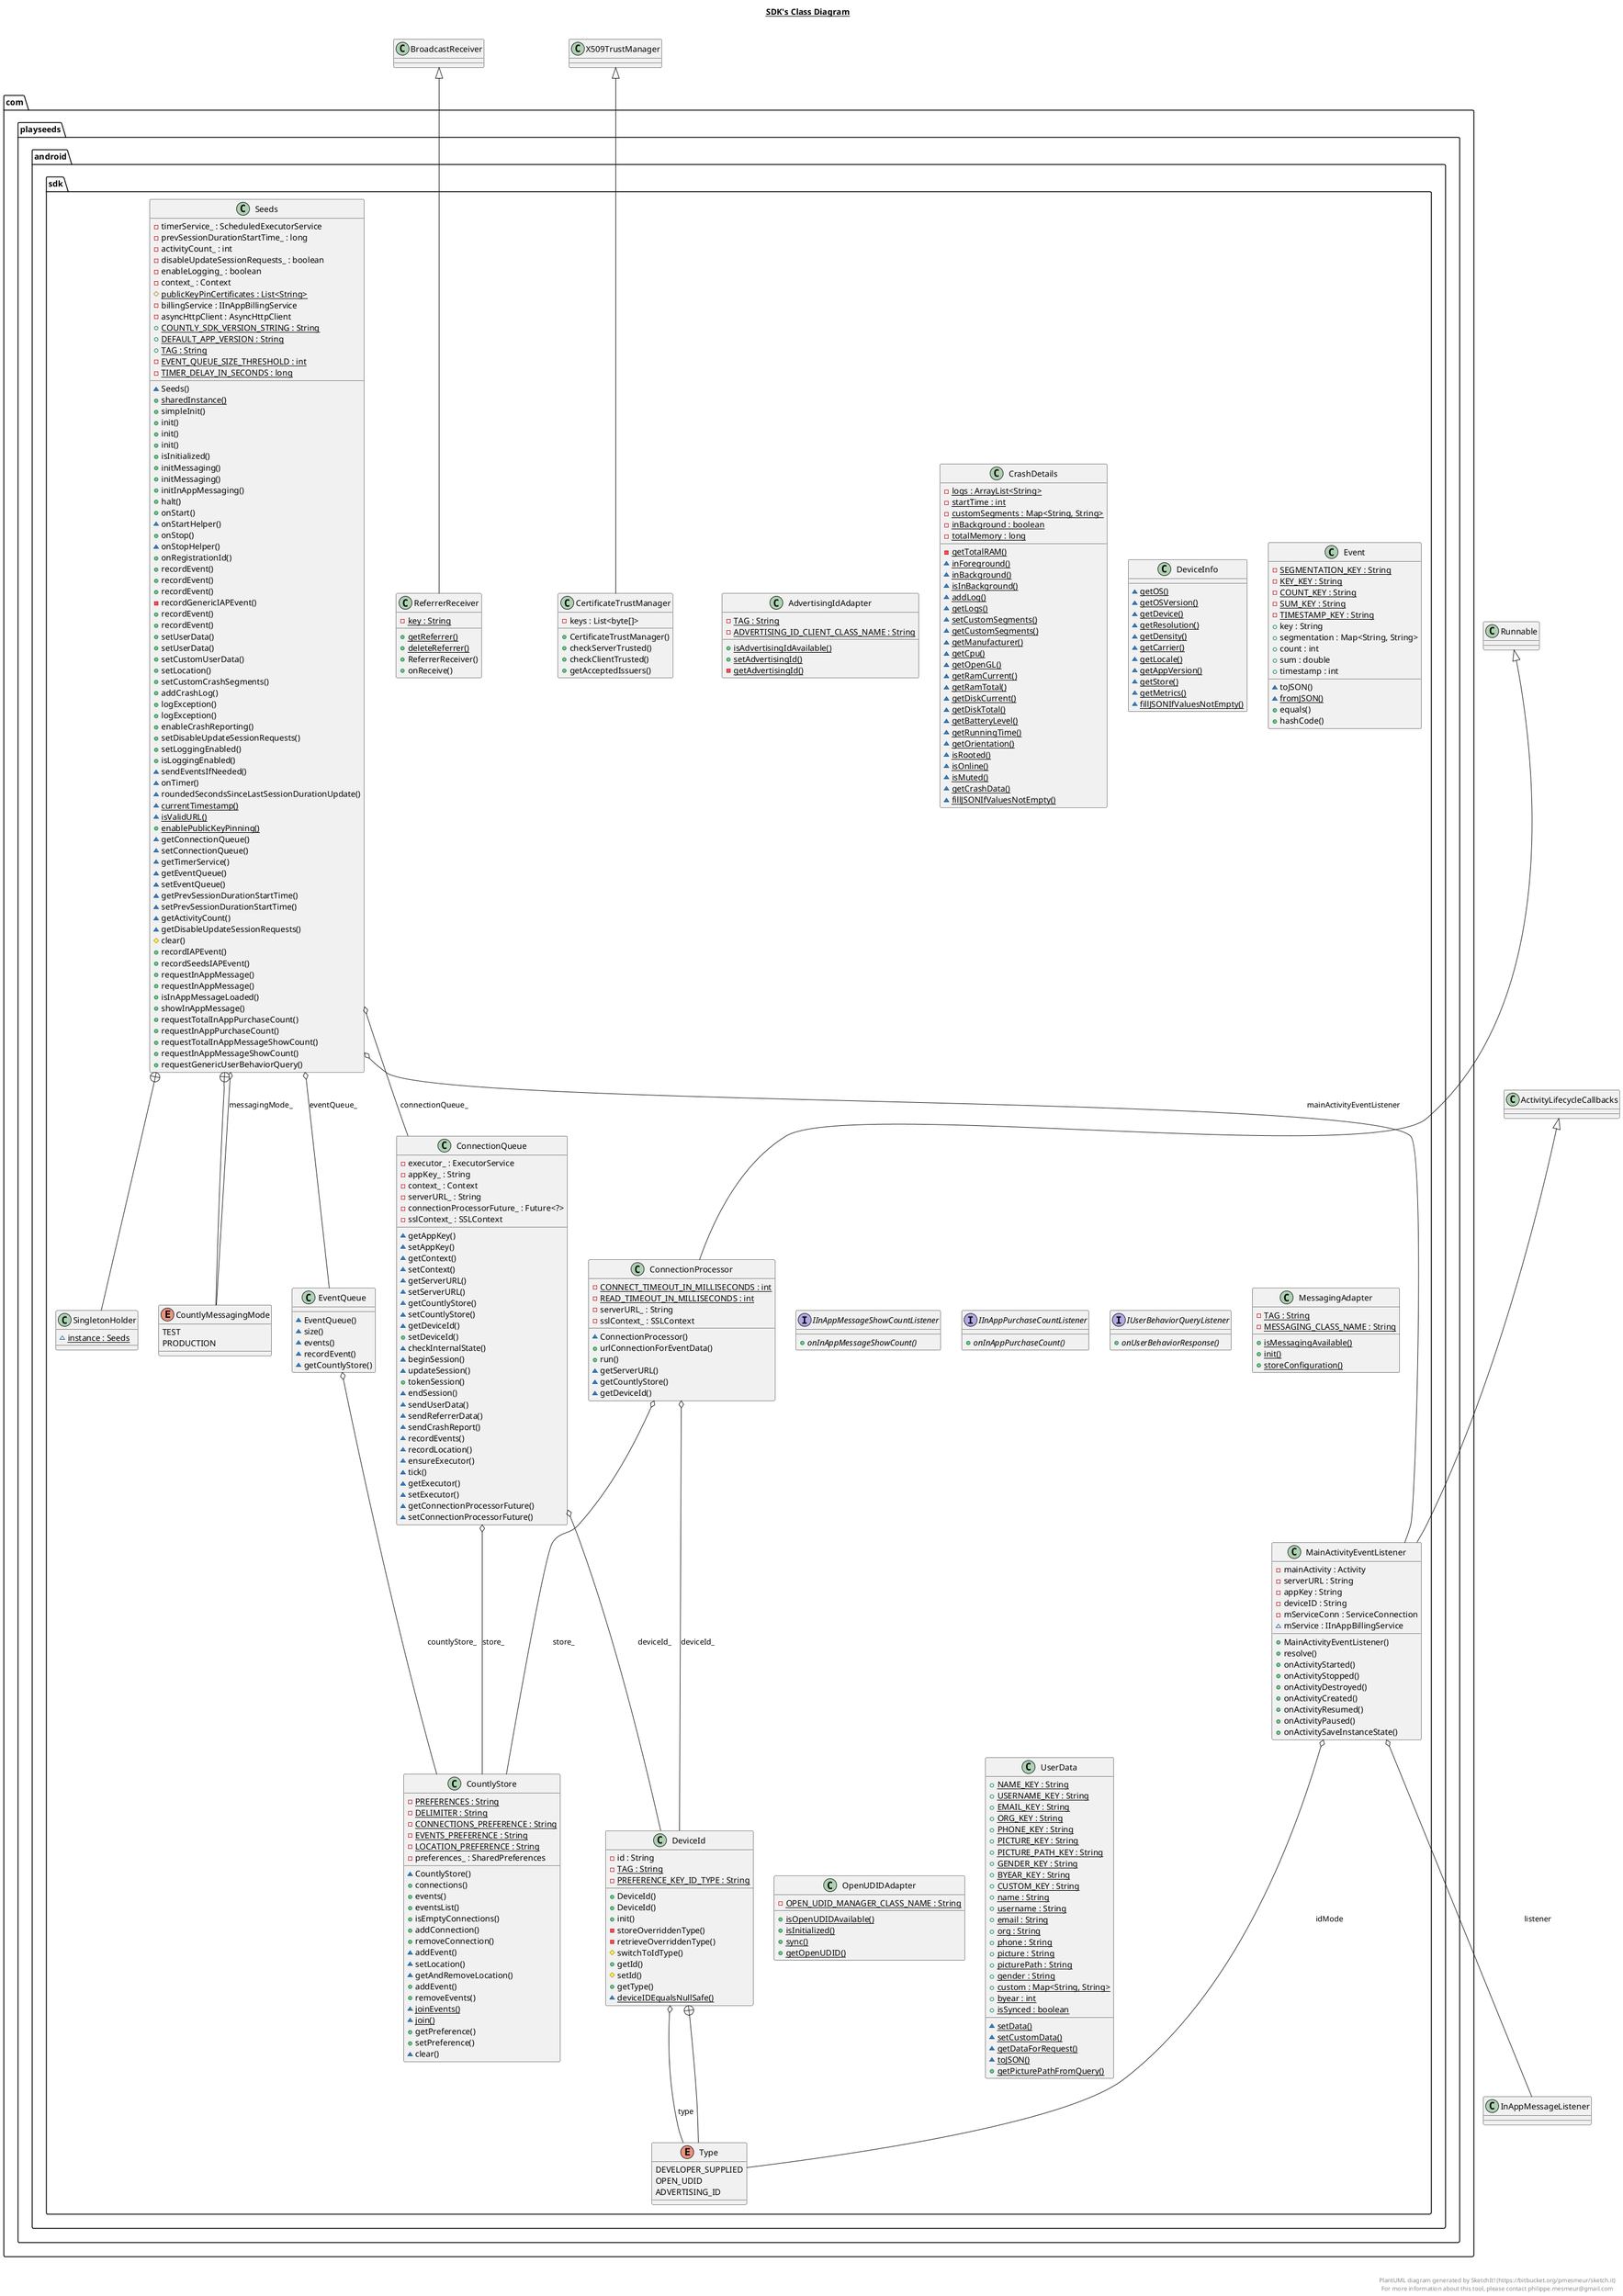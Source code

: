 @startuml

title __SDK's Class Diagram__\n

  package com.playseeds.android.sdk {
    class AdvertisingIdAdapter {
        {static} - TAG : String
        {static} - ADVERTISING_ID_CLIENT_CLASS_NAME : String
        {static} + isAdvertisingIdAvailable()
        {static} + setAdvertisingId()
        {static} - getAdvertisingId()
    }
  }
  

  package com.playseeds.android.sdk {
    class CertificateTrustManager {
        - keys : List<byte[]>
        + CertificateTrustManager()
        + checkServerTrusted()
        + checkClientTrusted()
        + getAcceptedIssuers()
    }
  }
  

  package com.playseeds.android.sdk {
    class ConnectionProcessor {
        {static} - CONNECT_TIMEOUT_IN_MILLISECONDS : int
        {static} - READ_TIMEOUT_IN_MILLISECONDS : int
        - serverURL_ : String
        - sslContext_ : SSLContext
        ~ ConnectionProcessor()
        + urlConnectionForEventData()
        + run()
        ~ getServerURL()
        ~ getCountlyStore()
        ~ getDeviceId()
    }
  }
  

  package com.playseeds.android.sdk {
    class ConnectionQueue {
        - executor_ : ExecutorService
        - appKey_ : String
        - context_ : Context
        - serverURL_ : String
        - connectionProcessorFuture_ : Future<?>
        - sslContext_ : SSLContext
        ~ getAppKey()
        ~ setAppKey()
        ~ getContext()
        ~ setContext()
        ~ getServerURL()
        ~ setServerURL()
        ~ getCountlyStore()
        ~ setCountlyStore()
        ~ getDeviceId()
        + setDeviceId()
        ~ checkInternalState()
        ~ beginSession()
        ~ updateSession()
        + tokenSession()
        ~ endSession()
        ~ sendUserData()
        ~ sendReferrerData()
        ~ sendCrashReport()
        ~ recordEvents()
        ~ recordLocation()
        ~ ensureExecutor()
        ~ tick()
        ~ getExecutor()
        ~ setExecutor()
        ~ getConnectionProcessorFuture()
        ~ setConnectionProcessorFuture()
    }
  }
  

  package com.playseeds.android.sdk {
    class CountlyStore {
        {static} - PREFERENCES : String
        {static} - DELIMITER : String
        {static} - CONNECTIONS_PREFERENCE : String
        {static} - EVENTS_PREFERENCE : String
        {static} - LOCATION_PREFERENCE : String
        - preferences_ : SharedPreferences
        ~ CountlyStore()
        + connections()
        + events()
        + eventsList()
        + isEmptyConnections()
        + addConnection()
        + removeConnection()
        ~ addEvent()
        ~ setLocation()
        ~ getAndRemoveLocation()
        + addEvent()
        + removeEvents()
        {static} ~ joinEvents()
        {static} ~ join()
        + getPreference()
        + setPreference()
        ~ clear()
    }
  }
  

  package com.playseeds.android.sdk {
    class CrashDetails {
        {static} - logs : ArrayList<String>
        {static} - startTime : int
        {static} - customSegments : Map<String, String>
        {static} - inBackground : boolean
        {static} - totalMemory : long
        {static} - getTotalRAM()
        {static} ~ inForeground()
        {static} ~ inBackground()
        {static} ~ isInBackground()
        {static} ~ addLog()
        {static} ~ getLogs()
        {static} ~ setCustomSegments()
        {static} ~ getCustomSegments()
        {static} ~ getManufacturer()
        {static} ~ getCpu()
        {static} ~ getOpenGL()
        {static} ~ getRamCurrent()
        {static} ~ getRamTotal()
        {static} ~ getDiskCurrent()
        {static} ~ getDiskTotal()
        {static} ~ getBatteryLevel()
        {static} ~ getRunningTime()
        {static} ~ getOrientation()
        {static} ~ isRooted()
        {static} ~ isOnline()
        {static} ~ isMuted()
        {static} ~ getCrashData()
        {static} ~ fillJSONIfValuesNotEmpty()
    }
  }
  

  package com.playseeds.android.sdk {
    class DeviceId {
        - id : String
        {static} - TAG : String
        {static} - PREFERENCE_KEY_ID_TYPE : String
        + DeviceId()
        + DeviceId()
        + init()
        - storeOverriddenType()
        - retrieveOverriddenType()
        # switchToIdType()
        + getId()
        # setId()
        + getType()
        {static} ~ deviceIDEqualsNullSafe()
    }
  }
  

  package com.playseeds.android.sdk {
    enum Type {
      DEVELOPER_SUPPLIED
      OPEN_UDID
      ADVERTISING_ID
    }
  }
  

  package com.playseeds.android.sdk {
    class DeviceInfo {
        {static} ~ getOS()
        {static} ~ getOSVersion()
        {static} ~ getDevice()
        {static} ~ getResolution()
        {static} ~ getDensity()
        {static} ~ getCarrier()
        {static} ~ getLocale()
        {static} ~ getAppVersion()
        {static} ~ getStore()
        {static} ~ getMetrics()
        {static} ~ fillJSONIfValuesNotEmpty()
    }
  }
  

  package com.playseeds.android.sdk {
    class Event {
        {static} - SEGMENTATION_KEY : String
        {static} - KEY_KEY : String
        {static} - COUNT_KEY : String
        {static} - SUM_KEY : String
        {static} - TIMESTAMP_KEY : String
        + key : String
        + segmentation : Map<String, String>
        + count : int
        + sum : double
        + timestamp : int
        ~ toJSON()
        {static} ~ fromJSON()
        + equals()
        + hashCode()
    }
  }
  

  package com.playseeds.android.sdk {
    class EventQueue {
        ~ EventQueue()
        ~ size()
        ~ events()
        ~ recordEvent()
        ~ getCountlyStore()
    }
  }
  

  package com.playseeds.android.sdk {
    interface IInAppMessageShowCountListener {
        {abstract} + onInAppMessageShowCount()
    }
  }
  

  package com.playseeds.android.sdk {
    interface IInAppPurchaseCountListener {
        {abstract} + onInAppPurchaseCount()
    }
  }
  

  package com.playseeds.android.sdk {
    interface IUserBehaviorQueryListener {
        {abstract} + onUserBehaviorResponse()
    }
  }
  

  package com.playseeds.android.sdk {
    class MainActivityEventListener {
        - mainActivity : Activity
        - serverURL : String
        - appKey : String
        - deviceID : String
        - mServiceConn : ServiceConnection
        ~ mService : IInAppBillingService
        + MainActivityEventListener()
        + resolve()
        + onActivityStarted()
        + onActivityStopped()
        + onActivityDestroyed()
        + onActivityCreated()
        + onActivityResumed()
        + onActivityPaused()
        + onActivitySaveInstanceState()
    }
  }
  

  package com.playseeds.android.sdk {
    class MessagingAdapter {
        {static} - TAG : String
        {static} - MESSAGING_CLASS_NAME : String
        {static} + isMessagingAvailable()
        {static} + init()
        {static} + storeConfiguration()
    }
  }
  

  package com.playseeds.android.sdk {
    class OpenUDIDAdapter {
        {static} - OPEN_UDID_MANAGER_CLASS_NAME : String
        {static} + isOpenUDIDAvailable()
        {static} + isInitialized()
        {static} + sync()
        {static} + getOpenUDID()
    }
  }
  

  package com.playseeds.android.sdk {
    class ReferrerReceiver {
        {static} - key : String
        {static} + getReferrer()
        {static} + deleteReferrer()
        + ReferrerReceiver()
        + onReceive()
    }
  }
  

  package com.playseeds.android.sdk {
    class Seeds {
        - timerService_ : ScheduledExecutorService
        - prevSessionDurationStartTime_ : long
        - activityCount_ : int
        - disableUpdateSessionRequests_ : boolean
        - enableLogging_ : boolean
        - context_ : Context
        {static} # publicKeyPinCertificates : List<String>
        - billingService : IInAppBillingService
        - asyncHttpClient : AsyncHttpClient
        {static} + COUNTLY_SDK_VERSION_STRING : String
        {static} + DEFAULT_APP_VERSION : String
        {static} + TAG : String
        {static} - EVENT_QUEUE_SIZE_THRESHOLD : int
        {static} - TIMER_DELAY_IN_SECONDS : long
        ~ Seeds()
        {static} + sharedInstance()
        + simpleInit()
        + init()
        + init()
        + init()
        + isInitialized()
        + initMessaging()
        + initMessaging()
        + initInAppMessaging()
        + halt()
        + onStart()
        ~ onStartHelper()
        + onStop()
        ~ onStopHelper()
        + onRegistrationId()
        + recordEvent()
        + recordEvent()
        + recordEvent()
        - recordGenericIAPEvent()
        + recordEvent()
        + recordEvent()
        + setUserData()
        + setUserData()
        + setCustomUserData()
        + setLocation()
        + setCustomCrashSegments()
        + addCrashLog()
        + logException()
        + logException()
        + enableCrashReporting()
        + setDisableUpdateSessionRequests()
        + setLoggingEnabled()
        + isLoggingEnabled()
        ~ sendEventsIfNeeded()
        ~ onTimer()
        ~ roundedSecondsSinceLastSessionDurationUpdate()
        {static} ~ currentTimestamp()
        {static} ~ isValidURL()
        {static} + enablePublicKeyPinning()
        ~ getConnectionQueue()
        ~ setConnectionQueue()
        ~ getTimerService()
        ~ getEventQueue()
        ~ setEventQueue()
        ~ getPrevSessionDurationStartTime()
        ~ setPrevSessionDurationStartTime()
        ~ getActivityCount()
        ~ getDisableUpdateSessionRequests()
        # clear()
        + recordIAPEvent()
        + recordSeedsIAPEvent()
        + requestInAppMessage()
        + requestInAppMessage()
        + isInAppMessageLoaded()
        + showInAppMessage()
        + requestTotalInAppPurchaseCount()
        + requestInAppPurchaseCount()
        + requestTotalInAppMessageShowCount()
        + requestInAppMessageShowCount()
        + requestGenericUserBehaviorQuery()
    }
  }
  

  package com.playseeds.android.sdk {
    class SingletonHolder {
        {static} ~ instance : Seeds
    }
  }
  

  package com.playseeds.android.sdk {
    enum CountlyMessagingMode {
      TEST
      PRODUCTION
    }
  }
  

  package com.playseeds.android.sdk {
    class UserData {
        {static} + NAME_KEY : String
        {static} + USERNAME_KEY : String
        {static} + EMAIL_KEY : String
        {static} + ORG_KEY : String
        {static} + PHONE_KEY : String
        {static} + PICTURE_KEY : String
        {static} + PICTURE_PATH_KEY : String
        {static} + GENDER_KEY : String
        {static} + BYEAR_KEY : String
        {static} + CUSTOM_KEY : String
        {static} + name : String
        {static} + username : String
        {static} + email : String
        {static} + org : String
        {static} + phone : String
        {static} + picture : String
        {static} + picturePath : String
        {static} + gender : String
        {static} + custom : Map<String, String>
        {static} + byear : int
        {static} + isSynced : boolean
        {static} ~ setData()
        {static} ~ setCustomData()
        {static} ~ getDataForRequest()
        {static} ~ toJSON()
        {static} + getPicturePathFromQuery()
    }
  }
  

  CertificateTrustManager -up-|> X509TrustManager
  ConnectionProcessor -up-|> Runnable
  ConnectionProcessor o-- CountlyStore : store_
  ConnectionProcessor o-- DeviceId : deviceId_
  ConnectionQueue o-- CountlyStore : store_
  ConnectionQueue o-- DeviceId : deviceId_
  DeviceId o-- Type : type
  DeviceId +-down- Type
  EventQueue o-- CountlyStore : countlyStore_
  MainActivityEventListener -up-|> ActivityLifecycleCallbacks
  MainActivityEventListener o-- InAppMessageListener : listener
  MainActivityEventListener o-- Type : idMode
  ReferrerReceiver -up-|> BroadcastReceiver
  Seeds o-- ConnectionQueue : connectionQueue_
  Seeds o-- EventQueue : eventQueue_
  Seeds o-- CountlyMessagingMode : messagingMode_
  Seeds o-- MainActivityEventListener : mainActivityEventListener
  Seeds +-down- SingletonHolder
  Seeds +-down- CountlyMessagingMode


right footer


PlantUML diagram generated by SketchIt! (https://bitbucket.org/pmesmeur/sketch.it)
For more information about this tool, please contact philippe.mesmeur@gmail.com
endfooter

@enduml
